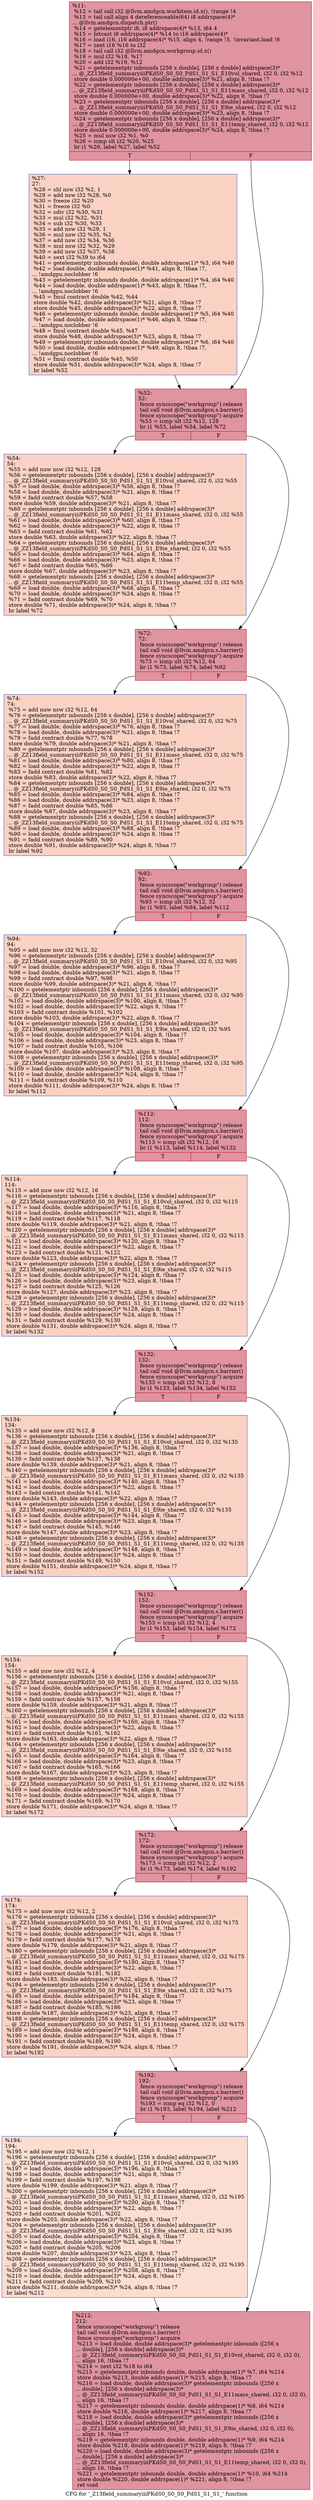 digraph "CFG for '_Z13field_summaryiiiPKdS0_S0_S0_PdS1_S1_S1_' function" {
	label="CFG for '_Z13field_summaryiiiPKdS0_S0_S0_PdS1_S1_S1_' function";

	Node0x57a1c70 [shape=record,color="#b70d28ff", style=filled, fillcolor="#b70d2870",label="{%11:\l  %12 = tail call i32 @llvm.amdgcn.workitem.id.x(), !range !4\l  %13 = tail call align 4 dereferenceable(64) i8 addrspace(4)*\l... @llvm.amdgcn.dispatch.ptr()\l  %14 = getelementptr i8, i8 addrspace(4)* %13, i64 4\l  %15 = bitcast i8 addrspace(4)* %14 to i16 addrspace(4)*\l  %16 = load i16, i16 addrspace(4)* %15, align 4, !range !5, !invariant.load !6\l  %17 = zext i16 %16 to i32\l  %18 = tail call i32 @llvm.amdgcn.workgroup.id.x()\l  %19 = mul i32 %18, %17\l  %20 = add i32 %19, %12\l  %21 = getelementptr inbounds [256 x double], [256 x double] addrspace(3)*\l... @_ZZ13field_summaryiiiPKdS0_S0_S0_PdS1_S1_S1_E10vol_shared, i32 0, i32 %12\l  store double 0.000000e+00, double addrspace(3)* %21, align 8, !tbaa !7\l  %22 = getelementptr inbounds [256 x double], [256 x double] addrspace(3)*\l... @_ZZ13field_summaryiiiPKdS0_S0_S0_PdS1_S1_S1_E11mass_shared, i32 0, i32 %12\l  store double 0.000000e+00, double addrspace(3)* %22, align 8, !tbaa !7\l  %23 = getelementptr inbounds [256 x double], [256 x double] addrspace(3)*\l... @_ZZ13field_summaryiiiPKdS0_S0_S0_PdS1_S1_S1_E9ie_shared, i32 0, i32 %12\l  store double 0.000000e+00, double addrspace(3)* %23, align 8, !tbaa !7\l  %24 = getelementptr inbounds [256 x double], [256 x double] addrspace(3)*\l... @_ZZ13field_summaryiiiPKdS0_S0_S0_PdS1_S1_S1_E11temp_shared, i32 0, i32 %12\l  store double 0.000000e+00, double addrspace(3)* %24, align 8, !tbaa !7\l  %25 = mul nsw i32 %1, %0\l  %26 = icmp slt i32 %20, %25\l  br i1 %26, label %27, label %52\l|{<s0>T|<s1>F}}"];
	Node0x57a1c70:s0 -> Node0x57a5ae0;
	Node0x57a1c70:s1 -> Node0x57a5b70;
	Node0x57a5ae0 [shape=record,color="#3d50c3ff", style=filled, fillcolor="#f4987a70",label="{%27:\l27:                                               \l  %28 = shl nsw i32 %2, 1\l  %29 = add nsw i32 %28, %0\l  %30 = freeze i32 %20\l  %31 = freeze i32 %0\l  %32 = sdiv i32 %30, %31\l  %33 = mul i32 %32, %31\l  %34 = sub i32 %30, %33\l  %35 = add nsw i32 %29, 1\l  %36 = mul nsw i32 %35, %2\l  %37 = add nsw i32 %34, %36\l  %38 = mul nsw i32 %32, %29\l  %39 = add nsw i32 %37, %38\l  %40 = sext i32 %39 to i64\l  %41 = getelementptr inbounds double, double addrspace(1)* %3, i64 %40\l  %42 = load double, double addrspace(1)* %41, align 8, !tbaa !7,\l... !amdgpu.noclobber !6\l  %43 = getelementptr inbounds double, double addrspace(1)* %4, i64 %40\l  %44 = load double, double addrspace(1)* %43, align 8, !tbaa !7,\l... !amdgpu.noclobber !6\l  %45 = fmul contract double %42, %44\l  store double %42, double addrspace(3)* %21, align 8, !tbaa !7\l  store double %45, double addrspace(3)* %22, align 8, !tbaa !7\l  %46 = getelementptr inbounds double, double addrspace(1)* %5, i64 %40\l  %47 = load double, double addrspace(1)* %46, align 8, !tbaa !7,\l... !amdgpu.noclobber !6\l  %48 = fmul contract double %45, %47\l  store double %48, double addrspace(3)* %23, align 8, !tbaa !7\l  %49 = getelementptr inbounds double, double addrspace(1)* %6, i64 %40\l  %50 = load double, double addrspace(1)* %49, align 8, !tbaa !7,\l... !amdgpu.noclobber !6\l  %51 = fmul contract double %45, %50\l  store double %51, double addrspace(3)* %24, align 8, !tbaa !7\l  br label %52\l}"];
	Node0x57a5ae0 -> Node0x57a5b70;
	Node0x57a5b70 [shape=record,color="#b70d28ff", style=filled, fillcolor="#b70d2870",label="{%52:\l52:                                               \l  fence syncscope(\"workgroup\") release\l  tail call void @llvm.amdgcn.s.barrier()\l  fence syncscope(\"workgroup\") acquire\l  %53 = icmp ult i32 %12, 128\l  br i1 %53, label %54, label %72\l|{<s0>T|<s1>F}}"];
	Node0x57a5b70:s0 -> Node0x57a7740;
	Node0x57a5b70:s1 -> Node0x57a77d0;
	Node0x57a7740 [shape=record,color="#3d50c3ff", style=filled, fillcolor="#f4987a70",label="{%54:\l54:                                               \l  %55 = add nuw nsw i32 %12, 128\l  %56 = getelementptr inbounds [256 x double], [256 x double] addrspace(3)*\l... @_ZZ13field_summaryiiiPKdS0_S0_S0_PdS1_S1_S1_E10vol_shared, i32 0, i32 %55\l  %57 = load double, double addrspace(3)* %56, align 8, !tbaa !7\l  %58 = load double, double addrspace(3)* %21, align 8, !tbaa !7\l  %59 = fadd contract double %57, %58\l  store double %59, double addrspace(3)* %21, align 8, !tbaa !7\l  %60 = getelementptr inbounds [256 x double], [256 x double] addrspace(3)*\l... @_ZZ13field_summaryiiiPKdS0_S0_S0_PdS1_S1_S1_E11mass_shared, i32 0, i32 %55\l  %61 = load double, double addrspace(3)* %60, align 8, !tbaa !7\l  %62 = load double, double addrspace(3)* %22, align 8, !tbaa !7\l  %63 = fadd contract double %61, %62\l  store double %63, double addrspace(3)* %22, align 8, !tbaa !7\l  %64 = getelementptr inbounds [256 x double], [256 x double] addrspace(3)*\l... @_ZZ13field_summaryiiiPKdS0_S0_S0_PdS1_S1_S1_E9ie_shared, i32 0, i32 %55\l  %65 = load double, double addrspace(3)* %64, align 8, !tbaa !7\l  %66 = load double, double addrspace(3)* %23, align 8, !tbaa !7\l  %67 = fadd contract double %65, %66\l  store double %67, double addrspace(3)* %23, align 8, !tbaa !7\l  %68 = getelementptr inbounds [256 x double], [256 x double] addrspace(3)*\l... @_ZZ13field_summaryiiiPKdS0_S0_S0_PdS1_S1_S1_E11temp_shared, i32 0, i32 %55\l  %69 = load double, double addrspace(3)* %68, align 8, !tbaa !7\l  %70 = load double, double addrspace(3)* %24, align 8, !tbaa !7\l  %71 = fadd contract double %69, %70\l  store double %71, double addrspace(3)* %24, align 8, !tbaa !7\l  br label %72\l}"];
	Node0x57a7740 -> Node0x57a77d0;
	Node0x57a77d0 [shape=record,color="#b70d28ff", style=filled, fillcolor="#b70d2870",label="{%72:\l72:                                               \l  fence syncscope(\"workgroup\") release\l  tail call void @llvm.amdgcn.s.barrier()\l  fence syncscope(\"workgroup\") acquire\l  %73 = icmp ult i32 %12, 64\l  br i1 %73, label %74, label %92\l|{<s0>T|<s1>F}}"];
	Node0x57a77d0:s0 -> Node0x57a8a30;
	Node0x57a77d0:s1 -> Node0x57a8a80;
	Node0x57a8a30 [shape=record,color="#3d50c3ff", style=filled, fillcolor="#f4987a70",label="{%74:\l74:                                               \l  %75 = add nuw nsw i32 %12, 64\l  %76 = getelementptr inbounds [256 x double], [256 x double] addrspace(3)*\l... @_ZZ13field_summaryiiiPKdS0_S0_S0_PdS1_S1_S1_E10vol_shared, i32 0, i32 %75\l  %77 = load double, double addrspace(3)* %76, align 8, !tbaa !7\l  %78 = load double, double addrspace(3)* %21, align 8, !tbaa !7\l  %79 = fadd contract double %77, %78\l  store double %79, double addrspace(3)* %21, align 8, !tbaa !7\l  %80 = getelementptr inbounds [256 x double], [256 x double] addrspace(3)*\l... @_ZZ13field_summaryiiiPKdS0_S0_S0_PdS1_S1_S1_E11mass_shared, i32 0, i32 %75\l  %81 = load double, double addrspace(3)* %80, align 8, !tbaa !7\l  %82 = load double, double addrspace(3)* %22, align 8, !tbaa !7\l  %83 = fadd contract double %81, %82\l  store double %83, double addrspace(3)* %22, align 8, !tbaa !7\l  %84 = getelementptr inbounds [256 x double], [256 x double] addrspace(3)*\l... @_ZZ13field_summaryiiiPKdS0_S0_S0_PdS1_S1_S1_E9ie_shared, i32 0, i32 %75\l  %85 = load double, double addrspace(3)* %84, align 8, !tbaa !7\l  %86 = load double, double addrspace(3)* %23, align 8, !tbaa !7\l  %87 = fadd contract double %85, %86\l  store double %87, double addrspace(3)* %23, align 8, !tbaa !7\l  %88 = getelementptr inbounds [256 x double], [256 x double] addrspace(3)*\l... @_ZZ13field_summaryiiiPKdS0_S0_S0_PdS1_S1_S1_E11temp_shared, i32 0, i32 %75\l  %89 = load double, double addrspace(3)* %88, align 8, !tbaa !7\l  %90 = load double, double addrspace(3)* %24, align 8, !tbaa !7\l  %91 = fadd contract double %89, %90\l  store double %91, double addrspace(3)* %24, align 8, !tbaa !7\l  br label %92\l}"];
	Node0x57a8a30 -> Node0x57a8a80;
	Node0x57a8a80 [shape=record,color="#b70d28ff", style=filled, fillcolor="#b70d2870",label="{%92:\l92:                                               \l  fence syncscope(\"workgroup\") release\l  tail call void @llvm.amdgcn.s.barrier()\l  fence syncscope(\"workgroup\") acquire\l  %93 = icmp ult i32 %12, 32\l  br i1 %93, label %94, label %112\l|{<s0>T|<s1>F}}"];
	Node0x57a8a80:s0 -> Node0x57a99b0;
	Node0x57a8a80:s1 -> Node0x57a9a00;
	Node0x57a99b0 [shape=record,color="#3d50c3ff", style=filled, fillcolor="#f4987a70",label="{%94:\l94:                                               \l  %95 = add nuw nsw i32 %12, 32\l  %96 = getelementptr inbounds [256 x double], [256 x double] addrspace(3)*\l... @_ZZ13field_summaryiiiPKdS0_S0_S0_PdS1_S1_S1_E10vol_shared, i32 0, i32 %95\l  %97 = load double, double addrspace(3)* %96, align 8, !tbaa !7\l  %98 = load double, double addrspace(3)* %21, align 8, !tbaa !7\l  %99 = fadd contract double %97, %98\l  store double %99, double addrspace(3)* %21, align 8, !tbaa !7\l  %100 = getelementptr inbounds [256 x double], [256 x double] addrspace(3)*\l... @_ZZ13field_summaryiiiPKdS0_S0_S0_PdS1_S1_S1_E11mass_shared, i32 0, i32 %95\l  %101 = load double, double addrspace(3)* %100, align 8, !tbaa !7\l  %102 = load double, double addrspace(3)* %22, align 8, !tbaa !7\l  %103 = fadd contract double %101, %102\l  store double %103, double addrspace(3)* %22, align 8, !tbaa !7\l  %104 = getelementptr inbounds [256 x double], [256 x double] addrspace(3)*\l... @_ZZ13field_summaryiiiPKdS0_S0_S0_PdS1_S1_S1_E9ie_shared, i32 0, i32 %95\l  %105 = load double, double addrspace(3)* %104, align 8, !tbaa !7\l  %106 = load double, double addrspace(3)* %23, align 8, !tbaa !7\l  %107 = fadd contract double %105, %106\l  store double %107, double addrspace(3)* %23, align 8, !tbaa !7\l  %108 = getelementptr inbounds [256 x double], [256 x double] addrspace(3)*\l... @_ZZ13field_summaryiiiPKdS0_S0_S0_PdS1_S1_S1_E11temp_shared, i32 0, i32 %95\l  %109 = load double, double addrspace(3)* %108, align 8, !tbaa !7\l  %110 = load double, double addrspace(3)* %24, align 8, !tbaa !7\l  %111 = fadd contract double %109, %110\l  store double %111, double addrspace(3)* %24, align 8, !tbaa !7\l  br label %112\l}"];
	Node0x57a99b0 -> Node0x57a9a00;
	Node0x57a9a00 [shape=record,color="#b70d28ff", style=filled, fillcolor="#b70d2870",label="{%112:\l112:                                              \l  fence syncscope(\"workgroup\") release\l  tail call void @llvm.amdgcn.s.barrier()\l  fence syncscope(\"workgroup\") acquire\l  %113 = icmp ult i32 %12, 16\l  br i1 %113, label %114, label %132\l|{<s0>T|<s1>F}}"];
	Node0x57a9a00:s0 -> Node0x57abcd0;
	Node0x57a9a00:s1 -> Node0x57abd20;
	Node0x57abcd0 [shape=record,color="#3d50c3ff", style=filled, fillcolor="#f4987a70",label="{%114:\l114:                                              \l  %115 = add nuw nsw i32 %12, 16\l  %116 = getelementptr inbounds [256 x double], [256 x double] addrspace(3)*\l... @_ZZ13field_summaryiiiPKdS0_S0_S0_PdS1_S1_S1_E10vol_shared, i32 0, i32 %115\l  %117 = load double, double addrspace(3)* %116, align 8, !tbaa !7\l  %118 = load double, double addrspace(3)* %21, align 8, !tbaa !7\l  %119 = fadd contract double %117, %118\l  store double %119, double addrspace(3)* %21, align 8, !tbaa !7\l  %120 = getelementptr inbounds [256 x double], [256 x double] addrspace(3)*\l... @_ZZ13field_summaryiiiPKdS0_S0_S0_PdS1_S1_S1_E11mass_shared, i32 0, i32 %115\l  %121 = load double, double addrspace(3)* %120, align 8, !tbaa !7\l  %122 = load double, double addrspace(3)* %22, align 8, !tbaa !7\l  %123 = fadd contract double %121, %122\l  store double %123, double addrspace(3)* %22, align 8, !tbaa !7\l  %124 = getelementptr inbounds [256 x double], [256 x double] addrspace(3)*\l... @_ZZ13field_summaryiiiPKdS0_S0_S0_PdS1_S1_S1_E9ie_shared, i32 0, i32 %115\l  %125 = load double, double addrspace(3)* %124, align 8, !tbaa !7\l  %126 = load double, double addrspace(3)* %23, align 8, !tbaa !7\l  %127 = fadd contract double %125, %126\l  store double %127, double addrspace(3)* %23, align 8, !tbaa !7\l  %128 = getelementptr inbounds [256 x double], [256 x double] addrspace(3)*\l... @_ZZ13field_summaryiiiPKdS0_S0_S0_PdS1_S1_S1_E11temp_shared, i32 0, i32 %115\l  %129 = load double, double addrspace(3)* %128, align 8, !tbaa !7\l  %130 = load double, double addrspace(3)* %24, align 8, !tbaa !7\l  %131 = fadd contract double %129, %130\l  store double %131, double addrspace(3)* %24, align 8, !tbaa !7\l  br label %132\l}"];
	Node0x57abcd0 -> Node0x57abd20;
	Node0x57abd20 [shape=record,color="#b70d28ff", style=filled, fillcolor="#b70d2870",label="{%132:\l132:                                              \l  fence syncscope(\"workgroup\") release\l  tail call void @llvm.amdgcn.s.barrier()\l  fence syncscope(\"workgroup\") acquire\l  %133 = icmp ult i32 %12, 8\l  br i1 %133, label %134, label %152\l|{<s0>T|<s1>F}}"];
	Node0x57abd20:s0 -> Node0x57a56c0;
	Node0x57abd20:s1 -> Node0x57a2a50;
	Node0x57a56c0 [shape=record,color="#3d50c3ff", style=filled, fillcolor="#f4987a70",label="{%134:\l134:                                              \l  %135 = add nuw nsw i32 %12, 8\l  %136 = getelementptr inbounds [256 x double], [256 x double] addrspace(3)*\l... @_ZZ13field_summaryiiiPKdS0_S0_S0_PdS1_S1_S1_E10vol_shared, i32 0, i32 %135\l  %137 = load double, double addrspace(3)* %136, align 8, !tbaa !7\l  %138 = load double, double addrspace(3)* %21, align 8, !tbaa !7\l  %139 = fadd contract double %137, %138\l  store double %139, double addrspace(3)* %21, align 8, !tbaa !7\l  %140 = getelementptr inbounds [256 x double], [256 x double] addrspace(3)*\l... @_ZZ13field_summaryiiiPKdS0_S0_S0_PdS1_S1_S1_E11mass_shared, i32 0, i32 %135\l  %141 = load double, double addrspace(3)* %140, align 8, !tbaa !7\l  %142 = load double, double addrspace(3)* %22, align 8, !tbaa !7\l  %143 = fadd contract double %141, %142\l  store double %143, double addrspace(3)* %22, align 8, !tbaa !7\l  %144 = getelementptr inbounds [256 x double], [256 x double] addrspace(3)*\l... @_ZZ13field_summaryiiiPKdS0_S0_S0_PdS1_S1_S1_E9ie_shared, i32 0, i32 %135\l  %145 = load double, double addrspace(3)* %144, align 8, !tbaa !7\l  %146 = load double, double addrspace(3)* %23, align 8, !tbaa !7\l  %147 = fadd contract double %145, %146\l  store double %147, double addrspace(3)* %23, align 8, !tbaa !7\l  %148 = getelementptr inbounds [256 x double], [256 x double] addrspace(3)*\l... @_ZZ13field_summaryiiiPKdS0_S0_S0_PdS1_S1_S1_E11temp_shared, i32 0, i32 %135\l  %149 = load double, double addrspace(3)* %148, align 8, !tbaa !7\l  %150 = load double, double addrspace(3)* %24, align 8, !tbaa !7\l  %151 = fadd contract double %149, %150\l  store double %151, double addrspace(3)* %24, align 8, !tbaa !7\l  br label %152\l}"];
	Node0x57a56c0 -> Node0x57a2a50;
	Node0x57a2a50 [shape=record,color="#b70d28ff", style=filled, fillcolor="#b70d2870",label="{%152:\l152:                                              \l  fence syncscope(\"workgroup\") release\l  tail call void @llvm.amdgcn.s.barrier()\l  fence syncscope(\"workgroup\") acquire\l  %153 = icmp ult i32 %12, 4\l  br i1 %153, label %154, label %172\l|{<s0>T|<s1>F}}"];
	Node0x57a2a50:s0 -> Node0x57ae090;
	Node0x57a2a50:s1 -> Node0x57ae0e0;
	Node0x57ae090 [shape=record,color="#3d50c3ff", style=filled, fillcolor="#f4987a70",label="{%154:\l154:                                              \l  %155 = add nuw nsw i32 %12, 4\l  %156 = getelementptr inbounds [256 x double], [256 x double] addrspace(3)*\l... @_ZZ13field_summaryiiiPKdS0_S0_S0_PdS1_S1_S1_E10vol_shared, i32 0, i32 %155\l  %157 = load double, double addrspace(3)* %156, align 8, !tbaa !7\l  %158 = load double, double addrspace(3)* %21, align 8, !tbaa !7\l  %159 = fadd contract double %157, %158\l  store double %159, double addrspace(3)* %21, align 8, !tbaa !7\l  %160 = getelementptr inbounds [256 x double], [256 x double] addrspace(3)*\l... @_ZZ13field_summaryiiiPKdS0_S0_S0_PdS1_S1_S1_E11mass_shared, i32 0, i32 %155\l  %161 = load double, double addrspace(3)* %160, align 8, !tbaa !7\l  %162 = load double, double addrspace(3)* %22, align 8, !tbaa !7\l  %163 = fadd contract double %161, %162\l  store double %163, double addrspace(3)* %22, align 8, !tbaa !7\l  %164 = getelementptr inbounds [256 x double], [256 x double] addrspace(3)*\l... @_ZZ13field_summaryiiiPKdS0_S0_S0_PdS1_S1_S1_E9ie_shared, i32 0, i32 %155\l  %165 = load double, double addrspace(3)* %164, align 8, !tbaa !7\l  %166 = load double, double addrspace(3)* %23, align 8, !tbaa !7\l  %167 = fadd contract double %165, %166\l  store double %167, double addrspace(3)* %23, align 8, !tbaa !7\l  %168 = getelementptr inbounds [256 x double], [256 x double] addrspace(3)*\l... @_ZZ13field_summaryiiiPKdS0_S0_S0_PdS1_S1_S1_E11temp_shared, i32 0, i32 %155\l  %169 = load double, double addrspace(3)* %168, align 8, !tbaa !7\l  %170 = load double, double addrspace(3)* %24, align 8, !tbaa !7\l  %171 = fadd contract double %169, %170\l  store double %171, double addrspace(3)* %24, align 8, !tbaa !7\l  br label %172\l}"];
	Node0x57ae090 -> Node0x57ae0e0;
	Node0x57ae0e0 [shape=record,color="#b70d28ff", style=filled, fillcolor="#b70d2870",label="{%172:\l172:                                              \l  fence syncscope(\"workgroup\") release\l  tail call void @llvm.amdgcn.s.barrier()\l  fence syncscope(\"workgroup\") acquire\l  %173 = icmp ult i32 %12, 2\l  br i1 %173, label %174, label %192\l|{<s0>T|<s1>F}}"];
	Node0x57ae0e0:s0 -> Node0x57af010;
	Node0x57ae0e0:s1 -> Node0x57af060;
	Node0x57af010 [shape=record,color="#3d50c3ff", style=filled, fillcolor="#f4987a70",label="{%174:\l174:                                              \l  %175 = add nuw nsw i32 %12, 2\l  %176 = getelementptr inbounds [256 x double], [256 x double] addrspace(3)*\l... @_ZZ13field_summaryiiiPKdS0_S0_S0_PdS1_S1_S1_E10vol_shared, i32 0, i32 %175\l  %177 = load double, double addrspace(3)* %176, align 8, !tbaa !7\l  %178 = load double, double addrspace(3)* %21, align 8, !tbaa !7\l  %179 = fadd contract double %177, %178\l  store double %179, double addrspace(3)* %21, align 8, !tbaa !7\l  %180 = getelementptr inbounds [256 x double], [256 x double] addrspace(3)*\l... @_ZZ13field_summaryiiiPKdS0_S0_S0_PdS1_S1_S1_E11mass_shared, i32 0, i32 %175\l  %181 = load double, double addrspace(3)* %180, align 8, !tbaa !7\l  %182 = load double, double addrspace(3)* %22, align 8, !tbaa !7\l  %183 = fadd contract double %181, %182\l  store double %183, double addrspace(3)* %22, align 8, !tbaa !7\l  %184 = getelementptr inbounds [256 x double], [256 x double] addrspace(3)*\l... @_ZZ13field_summaryiiiPKdS0_S0_S0_PdS1_S1_S1_E9ie_shared, i32 0, i32 %175\l  %185 = load double, double addrspace(3)* %184, align 8, !tbaa !7\l  %186 = load double, double addrspace(3)* %23, align 8, !tbaa !7\l  %187 = fadd contract double %185, %186\l  store double %187, double addrspace(3)* %23, align 8, !tbaa !7\l  %188 = getelementptr inbounds [256 x double], [256 x double] addrspace(3)*\l... @_ZZ13field_summaryiiiPKdS0_S0_S0_PdS1_S1_S1_E11temp_shared, i32 0, i32 %175\l  %189 = load double, double addrspace(3)* %188, align 8, !tbaa !7\l  %190 = load double, double addrspace(3)* %24, align 8, !tbaa !7\l  %191 = fadd contract double %189, %190\l  store double %191, double addrspace(3)* %24, align 8, !tbaa !7\l  br label %192\l}"];
	Node0x57af010 -> Node0x57af060;
	Node0x57af060 [shape=record,color="#b70d28ff", style=filled, fillcolor="#b70d2870",label="{%192:\l192:                                              \l  fence syncscope(\"workgroup\") release\l  tail call void @llvm.amdgcn.s.barrier()\l  fence syncscope(\"workgroup\") acquire\l  %193 = icmp eq i32 %12, 0\l  br i1 %193, label %194, label %212\l|{<s0>T|<s1>F}}"];
	Node0x57af060:s0 -> Node0x57ac2e0;
	Node0x57af060:s1 -> Node0x57ac330;
	Node0x57ac2e0 [shape=record,color="#3d50c3ff", style=filled, fillcolor="#f7b39670",label="{%194:\l194:                                              \l  %195 = add nuw nsw i32 %12, 1\l  %196 = getelementptr inbounds [256 x double], [256 x double] addrspace(3)*\l... @_ZZ13field_summaryiiiPKdS0_S0_S0_PdS1_S1_S1_E10vol_shared, i32 0, i32 %195\l  %197 = load double, double addrspace(3)* %196, align 8, !tbaa !7\l  %198 = load double, double addrspace(3)* %21, align 8, !tbaa !7\l  %199 = fadd contract double %197, %198\l  store double %199, double addrspace(3)* %21, align 8, !tbaa !7\l  %200 = getelementptr inbounds [256 x double], [256 x double] addrspace(3)*\l... @_ZZ13field_summaryiiiPKdS0_S0_S0_PdS1_S1_S1_E11mass_shared, i32 0, i32 %195\l  %201 = load double, double addrspace(3)* %200, align 8, !tbaa !7\l  %202 = load double, double addrspace(3)* %22, align 8, !tbaa !7\l  %203 = fadd contract double %201, %202\l  store double %203, double addrspace(3)* %22, align 8, !tbaa !7\l  %204 = getelementptr inbounds [256 x double], [256 x double] addrspace(3)*\l... @_ZZ13field_summaryiiiPKdS0_S0_S0_PdS1_S1_S1_E9ie_shared, i32 0, i32 %195\l  %205 = load double, double addrspace(3)* %204, align 8, !tbaa !7\l  %206 = load double, double addrspace(3)* %23, align 8, !tbaa !7\l  %207 = fadd contract double %205, %206\l  store double %207, double addrspace(3)* %23, align 8, !tbaa !7\l  %208 = getelementptr inbounds [256 x double], [256 x double] addrspace(3)*\l... @_ZZ13field_summaryiiiPKdS0_S0_S0_PdS1_S1_S1_E11temp_shared, i32 0, i32 %195\l  %209 = load double, double addrspace(3)* %208, align 8, !tbaa !7\l  %210 = load double, double addrspace(3)* %24, align 8, !tbaa !7\l  %211 = fadd contract double %209, %210\l  store double %211, double addrspace(3)* %24, align 8, !tbaa !7\l  br label %212\l}"];
	Node0x57ac2e0 -> Node0x57ac330;
	Node0x57ac330 [shape=record,color="#b70d28ff", style=filled, fillcolor="#b70d2870",label="{%212:\l212:                                              \l  fence syncscope(\"workgroup\") release\l  tail call void @llvm.amdgcn.s.barrier()\l  fence syncscope(\"workgroup\") acquire\l  %213 = load double, double addrspace(3)* getelementptr inbounds ([256 x\l... double], [256 x double] addrspace(3)*\l... @_ZZ13field_summaryiiiPKdS0_S0_S0_PdS1_S1_S1_E10vol_shared, i32 0, i32 0),\l... align 16, !tbaa !7\l  %214 = zext i32 %18 to i64\l  %215 = getelementptr inbounds double, double addrspace(1)* %7, i64 %214\l  store double %213, double addrspace(1)* %215, align 8, !tbaa !7\l  %216 = load double, double addrspace(3)* getelementptr inbounds ([256 x\l... double], [256 x double] addrspace(3)*\l... @_ZZ13field_summaryiiiPKdS0_S0_S0_PdS1_S1_S1_E11mass_shared, i32 0, i32 0),\l... align 16, !tbaa !7\l  %217 = getelementptr inbounds double, double addrspace(1)* %8, i64 %214\l  store double %216, double addrspace(1)* %217, align 8, !tbaa !7\l  %218 = load double, double addrspace(3)* getelementptr inbounds ([256 x\l... double], [256 x double] addrspace(3)*\l... @_ZZ13field_summaryiiiPKdS0_S0_S0_PdS1_S1_S1_E9ie_shared, i32 0, i32 0),\l... align 16, !tbaa !7\l  %219 = getelementptr inbounds double, double addrspace(1)* %9, i64 %214\l  store double %218, double addrspace(1)* %219, align 8, !tbaa !7\l  %220 = load double, double addrspace(3)* getelementptr inbounds ([256 x\l... double], [256 x double] addrspace(3)*\l... @_ZZ13field_summaryiiiPKdS0_S0_S0_PdS1_S1_S1_E11temp_shared, i32 0, i32 0),\l... align 16, !tbaa !7\l  %221 = getelementptr inbounds double, double addrspace(1)* %10, i64 %214\l  store double %220, double addrspace(1)* %221, align 8, !tbaa !7\l  ret void\l}"];
}
